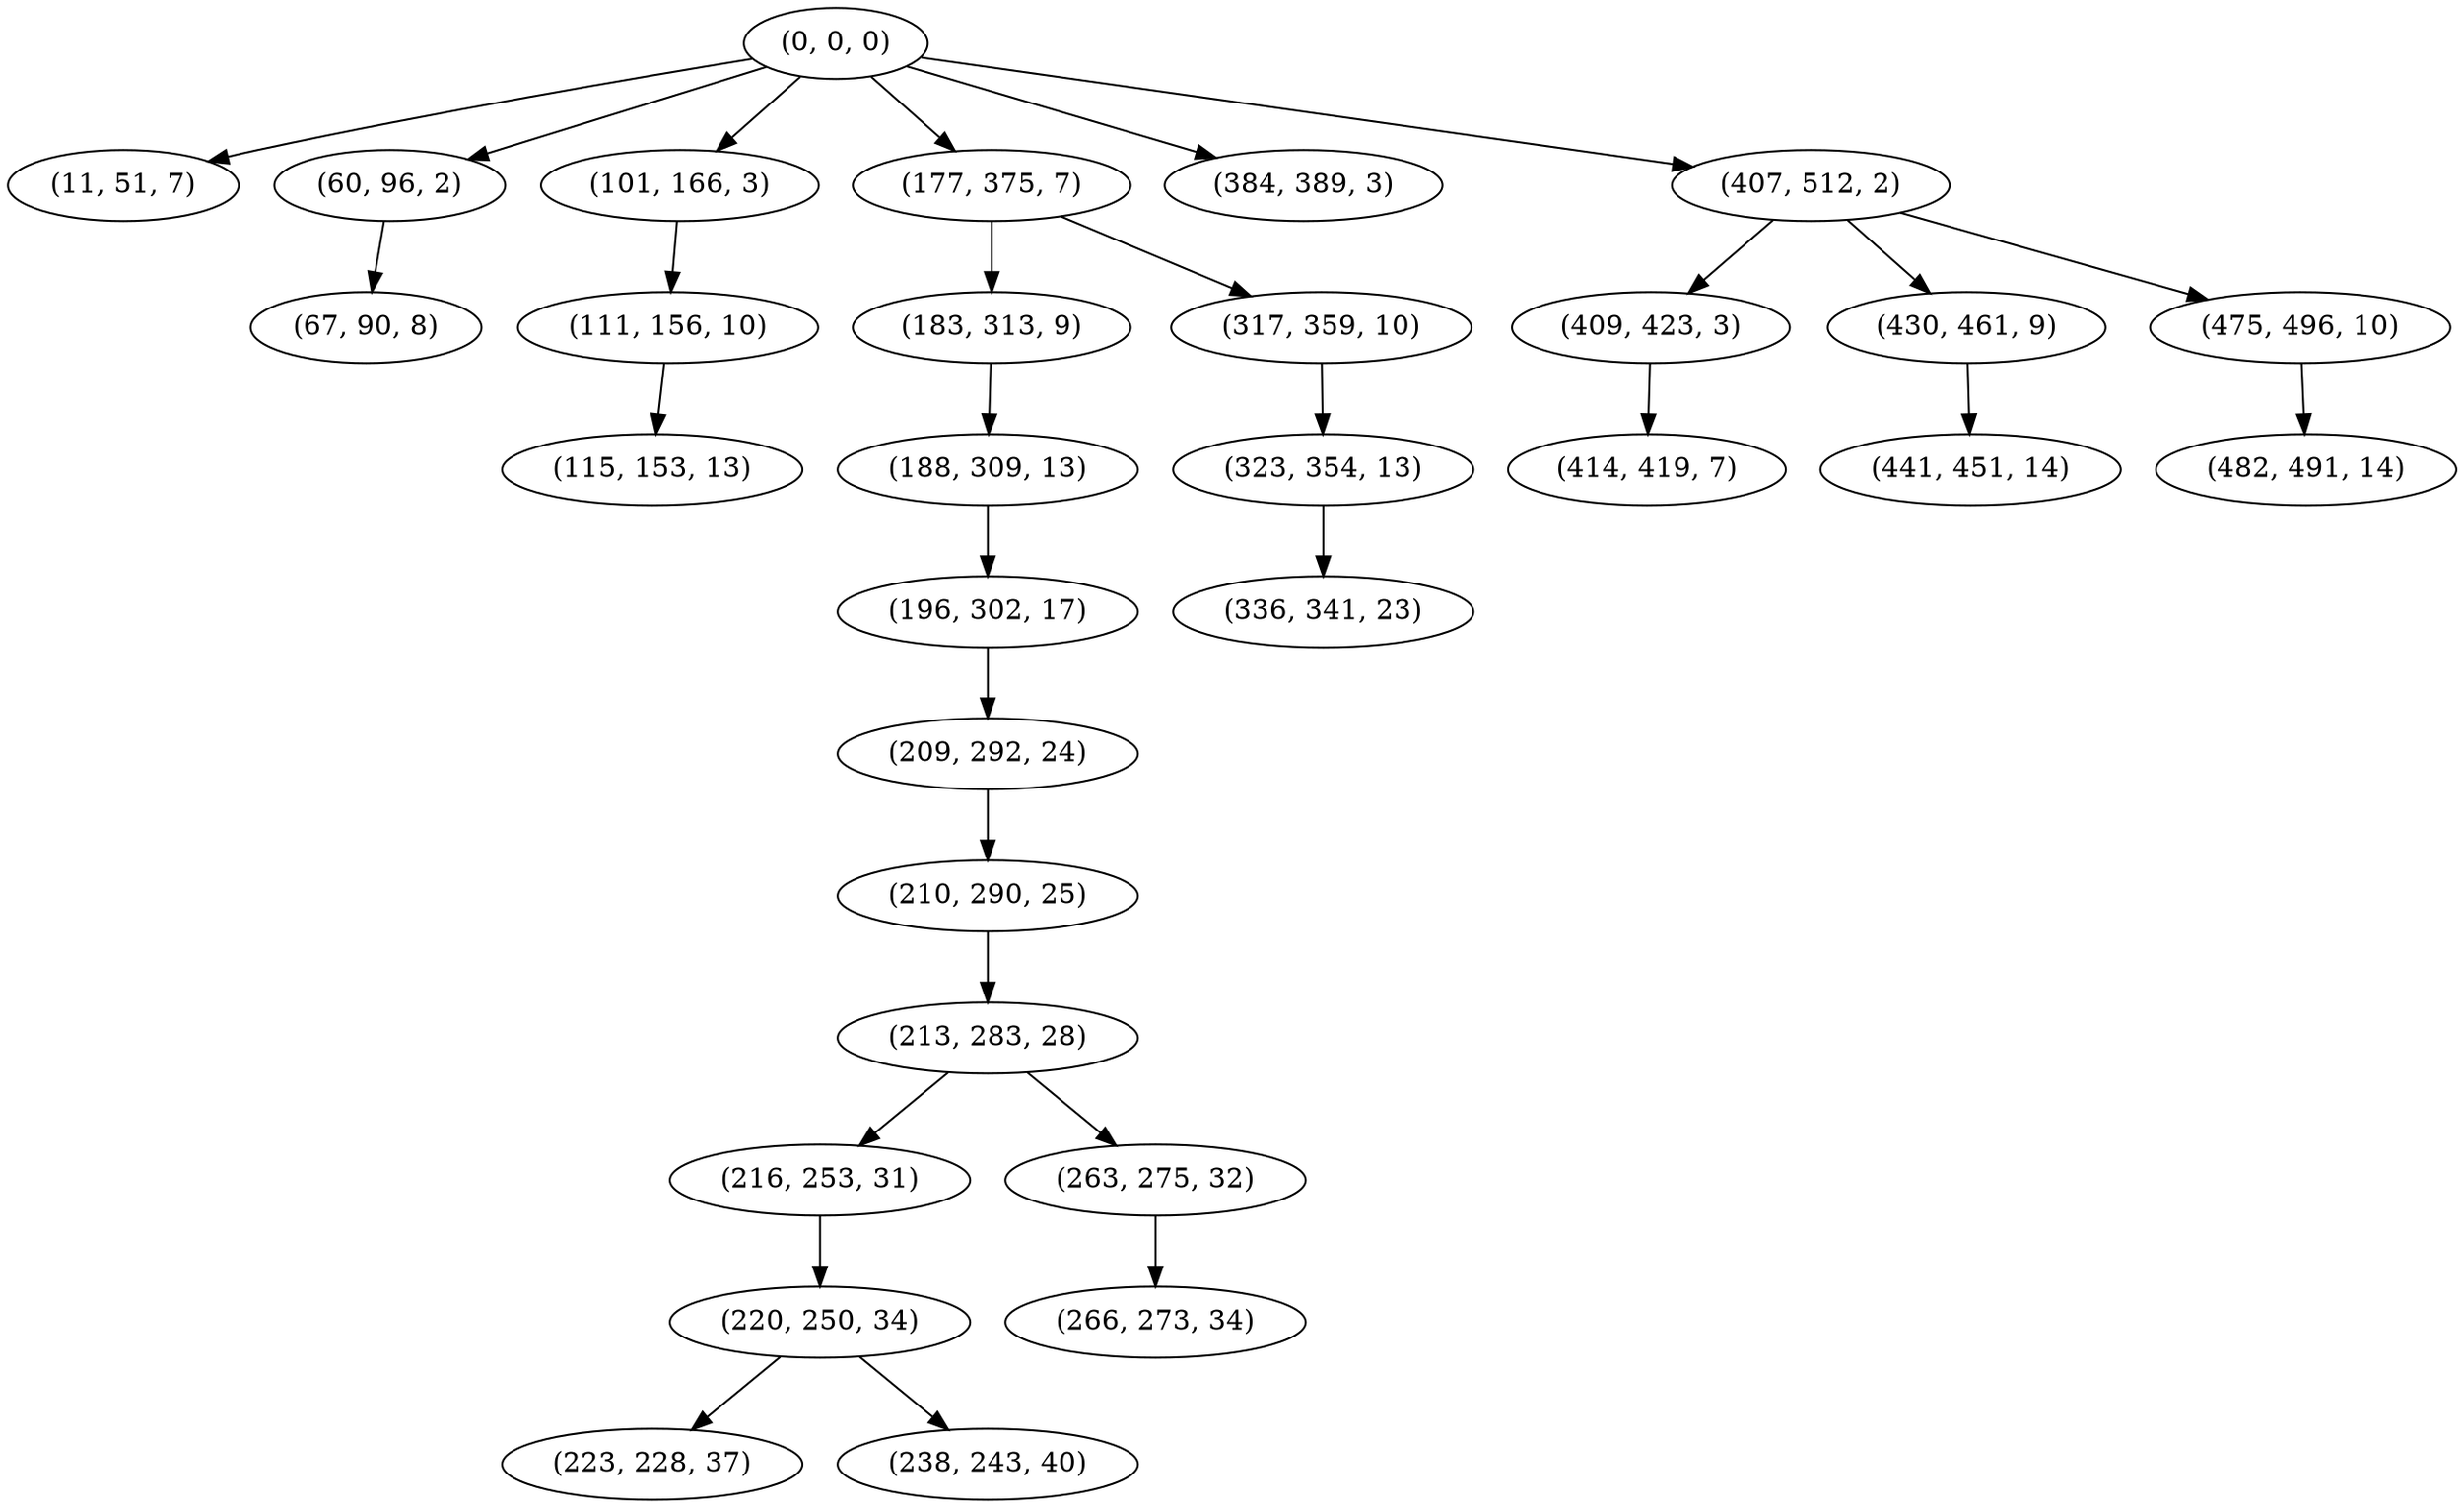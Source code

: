 digraph tree {
    "(0, 0, 0)";
    "(11, 51, 7)";
    "(60, 96, 2)";
    "(67, 90, 8)";
    "(101, 166, 3)";
    "(111, 156, 10)";
    "(115, 153, 13)";
    "(177, 375, 7)";
    "(183, 313, 9)";
    "(188, 309, 13)";
    "(196, 302, 17)";
    "(209, 292, 24)";
    "(210, 290, 25)";
    "(213, 283, 28)";
    "(216, 253, 31)";
    "(220, 250, 34)";
    "(223, 228, 37)";
    "(238, 243, 40)";
    "(263, 275, 32)";
    "(266, 273, 34)";
    "(317, 359, 10)";
    "(323, 354, 13)";
    "(336, 341, 23)";
    "(384, 389, 3)";
    "(407, 512, 2)";
    "(409, 423, 3)";
    "(414, 419, 7)";
    "(430, 461, 9)";
    "(441, 451, 14)";
    "(475, 496, 10)";
    "(482, 491, 14)";
    "(0, 0, 0)" -> "(11, 51, 7)";
    "(0, 0, 0)" -> "(60, 96, 2)";
    "(0, 0, 0)" -> "(101, 166, 3)";
    "(0, 0, 0)" -> "(177, 375, 7)";
    "(0, 0, 0)" -> "(384, 389, 3)";
    "(0, 0, 0)" -> "(407, 512, 2)";
    "(60, 96, 2)" -> "(67, 90, 8)";
    "(101, 166, 3)" -> "(111, 156, 10)";
    "(111, 156, 10)" -> "(115, 153, 13)";
    "(177, 375, 7)" -> "(183, 313, 9)";
    "(177, 375, 7)" -> "(317, 359, 10)";
    "(183, 313, 9)" -> "(188, 309, 13)";
    "(188, 309, 13)" -> "(196, 302, 17)";
    "(196, 302, 17)" -> "(209, 292, 24)";
    "(209, 292, 24)" -> "(210, 290, 25)";
    "(210, 290, 25)" -> "(213, 283, 28)";
    "(213, 283, 28)" -> "(216, 253, 31)";
    "(213, 283, 28)" -> "(263, 275, 32)";
    "(216, 253, 31)" -> "(220, 250, 34)";
    "(220, 250, 34)" -> "(223, 228, 37)";
    "(220, 250, 34)" -> "(238, 243, 40)";
    "(263, 275, 32)" -> "(266, 273, 34)";
    "(317, 359, 10)" -> "(323, 354, 13)";
    "(323, 354, 13)" -> "(336, 341, 23)";
    "(407, 512, 2)" -> "(409, 423, 3)";
    "(407, 512, 2)" -> "(430, 461, 9)";
    "(407, 512, 2)" -> "(475, 496, 10)";
    "(409, 423, 3)" -> "(414, 419, 7)";
    "(430, 461, 9)" -> "(441, 451, 14)";
    "(475, 496, 10)" -> "(482, 491, 14)";
}
